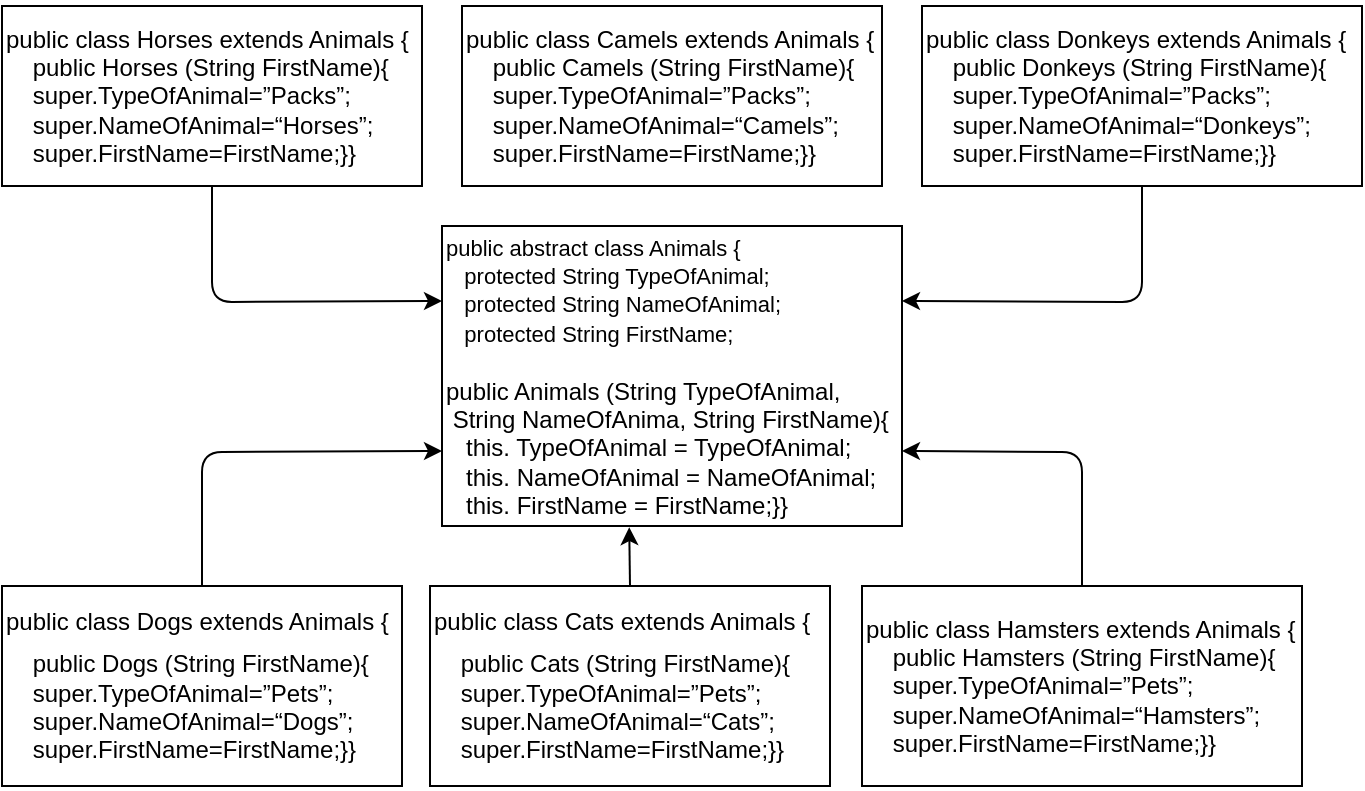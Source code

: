 <mxfile>
    <diagram id="LoVYD131x6eVN4LB-mYg" name="Страница 1">
        <mxGraphModel dx="736" dy="346" grid="1" gridSize="10" guides="1" tooltips="1" connect="1" arrows="1" fold="1" page="1" pageScale="1" pageWidth="827" pageHeight="1169" math="0" shadow="0">
            <root>
                <mxCell id="0"/>
                <mxCell id="1" parent="0"/>
                <mxCell id="2" value="&lt;span style=&quot;font-size: 11px;&quot;&gt;public abstract class Animals {&lt;/span&gt;&lt;br&gt;&lt;span style=&quot;font-size: 11px;&quot;&gt;&amp;nbsp; &amp;nbsp;protected String TypeOfAnimal;&lt;/span&gt;&lt;br&gt;&lt;span style=&quot;font-size: 11px;&quot;&gt;&amp;nbsp; &amp;nbsp;protected String NameOfAnimal;&lt;/span&gt;&lt;br&gt;&lt;span lang=&quot;EN-US&quot; style=&quot;font-size: 11px;&quot;&gt;&amp;nbsp; &amp;nbsp;protected String FirstName;&lt;/span&gt;&lt;span style=&quot;font-size: 11px;&quot;&gt;&amp;nbsp;&lt;br&gt;&amp;nbsp;&amp;nbsp;&lt;/span&gt;&lt;br&gt;public Animals (String TypeOfAnimal,&lt;br&gt;&lt;span lang=&quot;EN-US&quot;&gt;&amp;nbsp;String NameOfAnima,&lt;/span&gt; String FirstName)&lt;span lang=&quot;EN-US&quot; style=&quot;background-color: initial;&quot;&gt;{&lt;/span&gt;&lt;br&gt;&amp;nbsp; &amp;nbsp;this. TypeOfAnimal = TypeOfAnimal;&lt;br&gt;&amp;nbsp; &amp;nbsp;this. NameOfAnimal = NameOfAnimal; &lt;br&gt;&amp;nbsp; &amp;nbsp;this. FirstName = FirstName;}}" style="rounded=0;whiteSpace=wrap;html=1;align=left;" vertex="1" parent="1">
                    <mxGeometry x="220" y="640" width="230" height="150" as="geometry"/>
                </mxCell>
                <mxCell id="9" style="edgeStyle=none;html=1;exitX=0.5;exitY=0;exitDx=0;exitDy=0;fontFamily=Helvetica;fontSize=3;entryX=0;entryY=0.75;entryDx=0;entryDy=0;" edge="1" parent="1" source="3" target="2">
                    <mxGeometry relative="1" as="geometry">
                        <mxPoint x="210" y="760" as="targetPoint"/>
                        <Array as="points">
                            <mxPoint x="100" y="753"/>
                        </Array>
                    </mxGeometry>
                </mxCell>
                <mxCell id="3" value="&lt;p style=&quot;margin-bottom:0cm;margin-bottom:.0001pt&quot; class=&quot;MsoNormal&quot;&gt;&lt;span lang=&quot;EN-US&quot;&gt;public class Dogs extends Animals {&lt;br&gt;&lt;/span&gt;&lt;/p&gt;&lt;p style=&quot;margin-bottom: 0.0pt; font-size: 3px;&quot; class=&quot;MsoNormal&quot;&gt;&lt;span lang=&quot;EN-US&quot;&gt;&lt;br&gt;&lt;/span&gt;&lt;/p&gt;&lt;div style=&quot;text-indent: 0px;&quot;&gt;&lt;span style=&quot;background-color: initial; text-indent: 9.75pt;&quot;&gt;&amp;nbsp; &amp;nbsp; public Dogs (String FirstName){&lt;/span&gt;&lt;/div&gt;&lt;div style=&quot;text-indent: 0px;&quot;&gt;&lt;span style=&quot;text-indent: 9.75pt; background-color: initial;&quot;&gt;&amp;nbsp; &amp;nbsp;&amp;nbsp;&lt;/span&gt;&lt;span style=&quot;text-indent: 9.75pt; background-color: initial;&quot;&gt;super.TypeOfAnimal=”Pets”;&lt;/span&gt;&lt;span style=&quot;background-color: initial;&quot;&gt;&amp;nbsp; &amp;nbsp; &amp;nbsp;&amp;nbsp;&lt;/span&gt;&lt;span style=&quot;background-color: initial;&quot;&gt;&amp;nbsp;&amp;nbsp;&lt;/span&gt;&lt;span style=&quot;background-color: initial;&quot;&gt;super.NameOfAnimal=“Dogs”;&lt;br&gt;&lt;/span&gt;&lt;span style=&quot;background-color: initial;&quot;&gt;&amp;nbsp; &amp;nbsp; super.FirstName=FirstName;&lt;/span&gt;&lt;span style=&quot;background-color: initial;&quot;&gt;}}&lt;/span&gt;&lt;/div&gt;&lt;p&gt;&lt;/p&gt;" style="rounded=0;whiteSpace=wrap;html=1;align=left;" vertex="1" parent="1">
                    <mxGeometry y="820" width="200" height="100" as="geometry"/>
                </mxCell>
                <mxCell id="10" style="edgeStyle=none;html=1;exitX=0.5;exitY=0;exitDx=0;exitDy=0;entryX=0.407;entryY=1.004;entryDx=0;entryDy=0;entryPerimeter=0;fontFamily=Helvetica;fontSize=3;" edge="1" parent="1" source="4" target="2">
                    <mxGeometry relative="1" as="geometry"/>
                </mxCell>
                <mxCell id="4" value="&lt;p style=&quot;margin-bottom:0cm;margin-bottom:.0001pt&quot; class=&quot;MsoNormal&quot;&gt;&lt;span lang=&quot;EN-US&quot;&gt;public class Cats extends Animals {&lt;br&gt;&lt;/span&gt;&lt;/p&gt;&lt;p style=&quot;margin-bottom: 0.0pt; font-size: 3px;&quot; class=&quot;MsoNormal&quot;&gt;&lt;span lang=&quot;EN-US&quot;&gt;&lt;br&gt;&lt;/span&gt;&lt;/p&gt;&lt;div style=&quot;text-indent: 0px;&quot;&gt;&lt;span style=&quot;background-color: initial; text-indent: 9.75pt;&quot;&gt;&amp;nbsp; &amp;nbsp; public Cats (String FirstName){&lt;br&gt;&lt;/span&gt;&lt;span style=&quot;text-indent: 9.75pt; background-color: initial;&quot;&gt;&amp;nbsp; &amp;nbsp;&amp;nbsp;&lt;/span&gt;&lt;span style=&quot;text-indent: 9.75pt; background-color: initial;&quot;&gt;super.TypeOfAnimal=”Pets”;&lt;/span&gt;&lt;span style=&quot;background-color: initial;&quot;&gt;&amp;nbsp; &amp;nbsp; &amp;nbsp;&amp;nbsp;&lt;/span&gt;&lt;span style=&quot;background-color: initial;&quot;&gt;&amp;nbsp;&amp;nbsp;&lt;/span&gt;&lt;span style=&quot;background-color: initial;&quot;&gt;super.NameOfAnimal=“Cats”;&lt;br&gt;&lt;/span&gt;&lt;span style=&quot;background-color: initial;&quot;&gt;&amp;nbsp; &amp;nbsp; super.FirstName=FirstName;}}&lt;/span&gt;&lt;/div&gt;&lt;p&gt;&lt;/p&gt;" style="rounded=0;whiteSpace=wrap;html=1;align=left;" vertex="1" parent="1">
                    <mxGeometry x="214" y="820" width="200" height="100" as="geometry"/>
                </mxCell>
                <mxCell id="11" style="edgeStyle=none;html=1;exitX=0.5;exitY=0;exitDx=0;exitDy=0;entryX=1;entryY=0.75;entryDx=0;entryDy=0;fontFamily=Helvetica;fontSize=3;" edge="1" parent="1" source="5" target="2">
                    <mxGeometry relative="1" as="geometry">
                        <Array as="points">
                            <mxPoint x="540" y="753"/>
                        </Array>
                    </mxGeometry>
                </mxCell>
                <mxCell id="5" value="&lt;p style=&quot;margin-bottom:0cm;margin-bottom:.0001pt&quot; class=&quot;MsoNormal&quot;&gt;&lt;span lang=&quot;EN-US&quot;&gt;public class Hamsters extends Animals {&lt;br&gt;&lt;/span&gt;&lt;/p&gt;&lt;div style=&quot;text-indent: 0px;&quot;&gt;&lt;span style=&quot;background-color: initial; text-indent: 9.75pt;&quot;&gt;&amp;nbsp; &amp;nbsp; public Hamsters (String FirstName){&lt;br&gt;&lt;/span&gt;&lt;span style=&quot;text-indent: 9.75pt; background-color: initial;&quot;&gt;&amp;nbsp; &amp;nbsp;&amp;nbsp;&lt;/span&gt;&lt;span style=&quot;text-indent: 9.75pt; background-color: initial;&quot;&gt;super.TypeOfAnimal=”Pets”;&lt;/span&gt;&lt;span style=&quot;background-color: initial;&quot;&gt;&amp;nbsp; &amp;nbsp; &amp;nbsp;&amp;nbsp;&lt;/span&gt;&lt;span style=&quot;background-color: initial;&quot;&gt;&amp;nbsp;&amp;nbsp;&lt;/span&gt;&lt;span style=&quot;background-color: initial;&quot;&gt;super.NameOfAnimal=“Hamsters”;&lt;br&gt;&lt;/span&gt;&lt;span style=&quot;background-color: initial;&quot;&gt;&amp;nbsp; &amp;nbsp; super.FirstName=FirstName;}}&lt;/span&gt;&lt;/div&gt;&lt;p&gt;&lt;/p&gt;" style="rounded=0;whiteSpace=wrap;html=1;align=left;" vertex="1" parent="1">
                    <mxGeometry x="430" y="820" width="220" height="100" as="geometry"/>
                </mxCell>
                <mxCell id="12" style="edgeStyle=none;html=1;exitX=0.5;exitY=1;exitDx=0;exitDy=0;entryX=0;entryY=0.25;entryDx=0;entryDy=0;fontFamily=Helvetica;fontSize=3;" edge="1" parent="1" source="6" target="2">
                    <mxGeometry relative="1" as="geometry">
                        <Array as="points">
                            <mxPoint x="105" y="678"/>
                        </Array>
                    </mxGeometry>
                </mxCell>
                <mxCell id="6" value="&lt;p style=&quot;margin-bottom:0cm;margin-bottom:.0001pt&quot; class=&quot;MsoNormal&quot;&gt;&lt;span lang=&quot;EN-US&quot;&gt;public class Horses extends Animals {&lt;br&gt;&lt;/span&gt;&lt;/p&gt;&lt;div style=&quot;text-indent: 0px;&quot;&gt;&lt;span style=&quot;background-color: initial; text-indent: 9.75pt;&quot;&gt;&amp;nbsp; &amp;nbsp; public Horses (String FirstName){&lt;br&gt;&lt;/span&gt;&lt;span style=&quot;text-indent: 9.75pt; background-color: initial;&quot;&gt;&amp;nbsp; &amp;nbsp;&amp;nbsp;&lt;/span&gt;&lt;span style=&quot;text-indent: 9.75pt; background-color: initial;&quot;&gt;super.TypeOfAnimal=”Packs”;&lt;/span&gt;&lt;span style=&quot;background-color: initial;&quot;&gt;&amp;nbsp; &amp;nbsp; &amp;nbsp;&amp;nbsp;&lt;/span&gt;&lt;span style=&quot;background-color: initial;&quot;&gt;&amp;nbsp;&amp;nbsp;&lt;/span&gt;&lt;span style=&quot;background-color: initial;&quot;&gt;super.NameOfAnimal=“Horses”;&lt;br&gt;&lt;/span&gt;&lt;span style=&quot;background-color: initial;&quot;&gt;&amp;nbsp; &amp;nbsp; super.FirstName=FirstName;}}&lt;/span&gt;&lt;/div&gt;&lt;p&gt;&lt;/p&gt;" style="rounded=0;whiteSpace=wrap;html=1;align=left;" vertex="1" parent="1">
                    <mxGeometry y="530" width="210" height="90" as="geometry"/>
                </mxCell>
                <mxCell id="7" value="&lt;p style=&quot;margin-bottom:0cm;margin-bottom:.0001pt&quot; class=&quot;MsoNormal&quot;&gt;&lt;span lang=&quot;EN-US&quot;&gt;public class Camels extends Animals {&lt;br&gt;&lt;/span&gt;&lt;/p&gt;&lt;div style=&quot;text-indent: 0px;&quot;&gt;&lt;span style=&quot;background-color: initial; text-indent: 9.75pt;&quot;&gt;&amp;nbsp; &amp;nbsp; public&amp;nbsp;&lt;/span&gt;Camels&lt;span style=&quot;background-color: initial; text-indent: 9.75pt;&quot;&gt;&amp;nbsp;(String FirstName){&lt;br&gt;&lt;/span&gt;&lt;span style=&quot;text-indent: 9.75pt; background-color: initial;&quot;&gt;&amp;nbsp; &amp;nbsp;&amp;nbsp;&lt;/span&gt;&lt;span style=&quot;text-indent: 9.75pt; background-color: initial;&quot;&gt;super.TypeOfAnimal=”Packs”;&lt;/span&gt;&lt;span style=&quot;background-color: initial;&quot;&gt;&amp;nbsp; &amp;nbsp; &amp;nbsp;&amp;nbsp;&lt;/span&gt;&lt;span style=&quot;background-color: initial;&quot;&gt;&amp;nbsp;&amp;nbsp;&lt;/span&gt;&lt;span style=&quot;background-color: initial;&quot;&gt;super.NameOfAnimal=“&lt;/span&gt;Camels&lt;span style=&quot;background-color: initial;&quot;&gt;”;&lt;br&gt;&lt;/span&gt;&lt;span style=&quot;background-color: initial;&quot;&gt;&amp;nbsp; &amp;nbsp; super.FirstName=FirstName;}}&lt;/span&gt;&lt;/div&gt;&lt;p&gt;&lt;/p&gt;" style="rounded=0;whiteSpace=wrap;html=1;align=left;" vertex="1" parent="1">
                    <mxGeometry x="230" y="530" width="210" height="90" as="geometry"/>
                </mxCell>
                <mxCell id="13" style="edgeStyle=none;html=1;exitX=0.5;exitY=1;exitDx=0;exitDy=0;entryX=1;entryY=0.25;entryDx=0;entryDy=0;fontFamily=Helvetica;fontSize=3;" edge="1" parent="1" source="8" target="2">
                    <mxGeometry relative="1" as="geometry">
                        <Array as="points">
                            <mxPoint x="570" y="678"/>
                        </Array>
                    </mxGeometry>
                </mxCell>
                <mxCell id="8" value="&lt;p style=&quot;margin-bottom:0cm;margin-bottom:.0001pt&quot; class=&quot;MsoNormal&quot;&gt;&lt;span lang=&quot;EN-US&quot;&gt;public class Donkeys&amp;nbsp;extends Animals {&lt;br&gt;&lt;/span&gt;&lt;/p&gt;&lt;div style=&quot;text-indent: 0px;&quot;&gt;&lt;span style=&quot;background-color: initial; text-indent: 9.75pt;&quot;&gt;&amp;nbsp; &amp;nbsp; public&amp;nbsp;&lt;/span&gt;Donkeys&lt;span style=&quot;background-color: initial; text-indent: 9.75pt;&quot;&gt;&amp;nbsp;(String FirstName){&lt;br&gt;&lt;/span&gt;&lt;span style=&quot;text-indent: 9.75pt; background-color: initial;&quot;&gt;&amp;nbsp; &amp;nbsp;&amp;nbsp;&lt;/span&gt;&lt;span style=&quot;text-indent: 9.75pt; background-color: initial;&quot;&gt;super.TypeOfAnimal=”Packs”;&lt;/span&gt;&lt;span style=&quot;background-color: initial;&quot;&gt;&amp;nbsp; &amp;nbsp; &amp;nbsp;&amp;nbsp;&lt;/span&gt;&lt;span style=&quot;background-color: initial;&quot;&gt;&amp;nbsp;&amp;nbsp;&lt;/span&gt;&lt;span style=&quot;background-color: initial;&quot;&gt;super.NameOfAnimal=“&lt;/span&gt;Donkeys&lt;span style=&quot;background-color: initial;&quot;&gt;”;&lt;br&gt;&lt;/span&gt;&lt;span style=&quot;background-color: initial;&quot;&gt;&amp;nbsp; &amp;nbsp; super.FirstName=FirstName;}}&lt;/span&gt;&lt;/div&gt;&lt;p&gt;&lt;/p&gt;" style="rounded=0;whiteSpace=wrap;html=1;align=left;" vertex="1" parent="1">
                    <mxGeometry x="460" y="530" width="220" height="90" as="geometry"/>
                </mxCell>
            </root>
        </mxGraphModel>
    </diagram>
</mxfile>